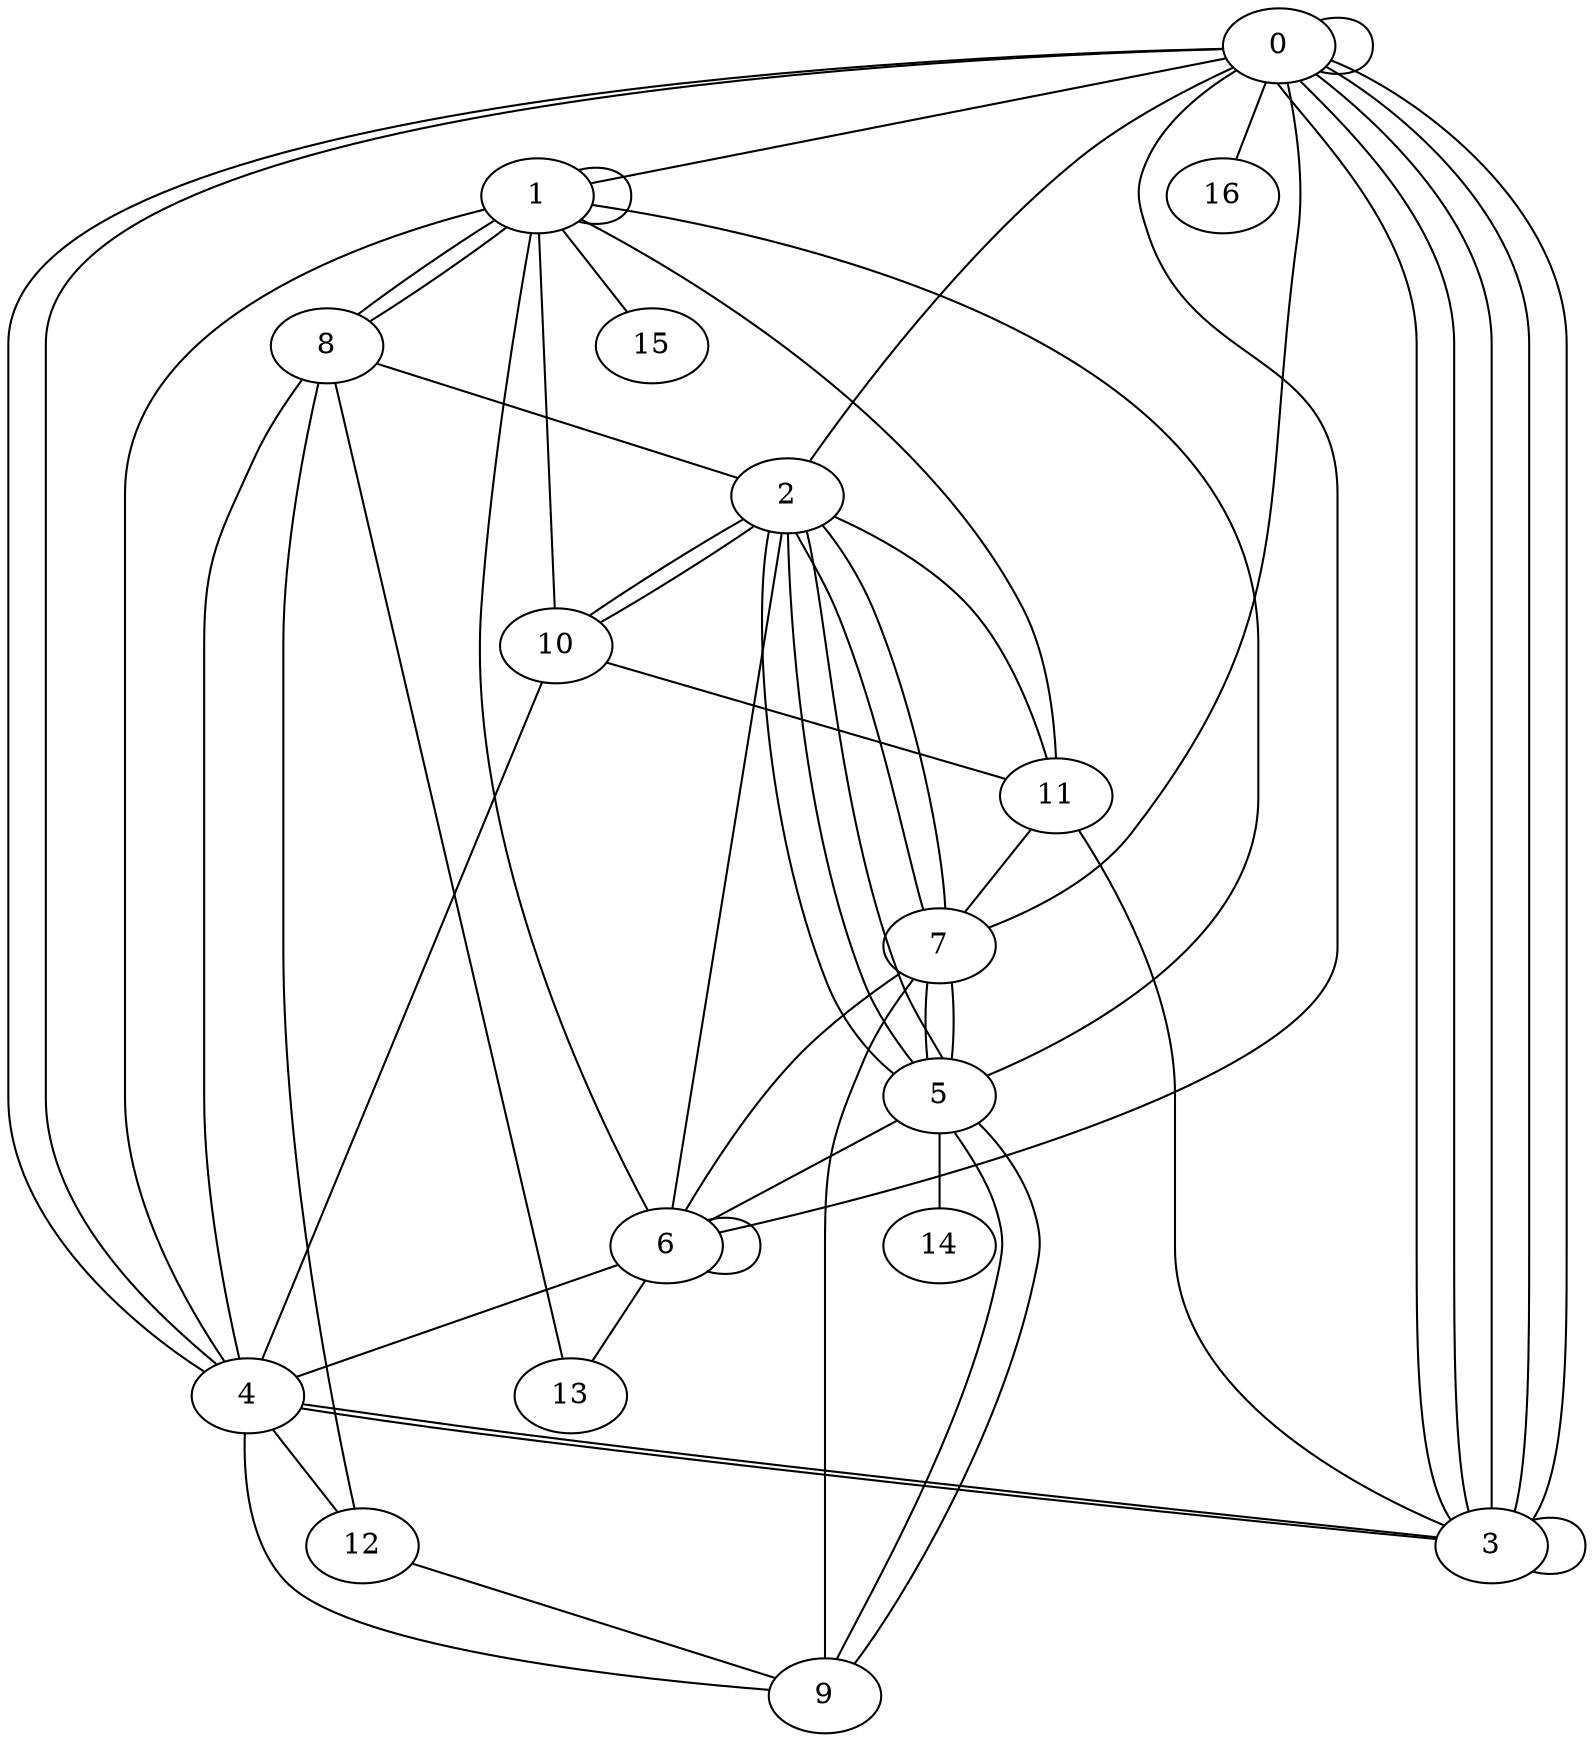 graph G {
0;
1;
2;
3;
4;
5;
6;
7;
8;
9;
10;
11;
12;
13;
14;
15;
16;
2--5 ;
2--5 ;
1--15 ;
1--1 ;
0--6 ;
0--1 ;
11--7 ;
4--3 ;
8--2 ;
7--5 ;
0--4 ;
0--3 ;
3--11 ;
3--0 ;
3--0 ;
1--8 ;
6--6 ;
5--6 ;
3--0 ;
7--0 ;
10--2 ;
4--9 ;
4--0 ;
6--13 ;
1--11 ;
2--10 ;
12--9 ;
2--5 ;
4--8 ;
9--5 ;
5--14 ;
0--16 ;
10--11 ;
11--2 ;
3--4 ;
0--0 ;
4--1 ;
1--10 ;
2--7 ;
5--7 ;
8--13 ;
4--12 ;
1--8 ;
9--5 ;
6--4 ;
7--2 ;
3--0 ;
4--10 ;
6--7 ;
2--0 ;
3--3 ;
2--6 ;
12--8 ;
6--1 ;
5--1 ;
9--7 ;
}
